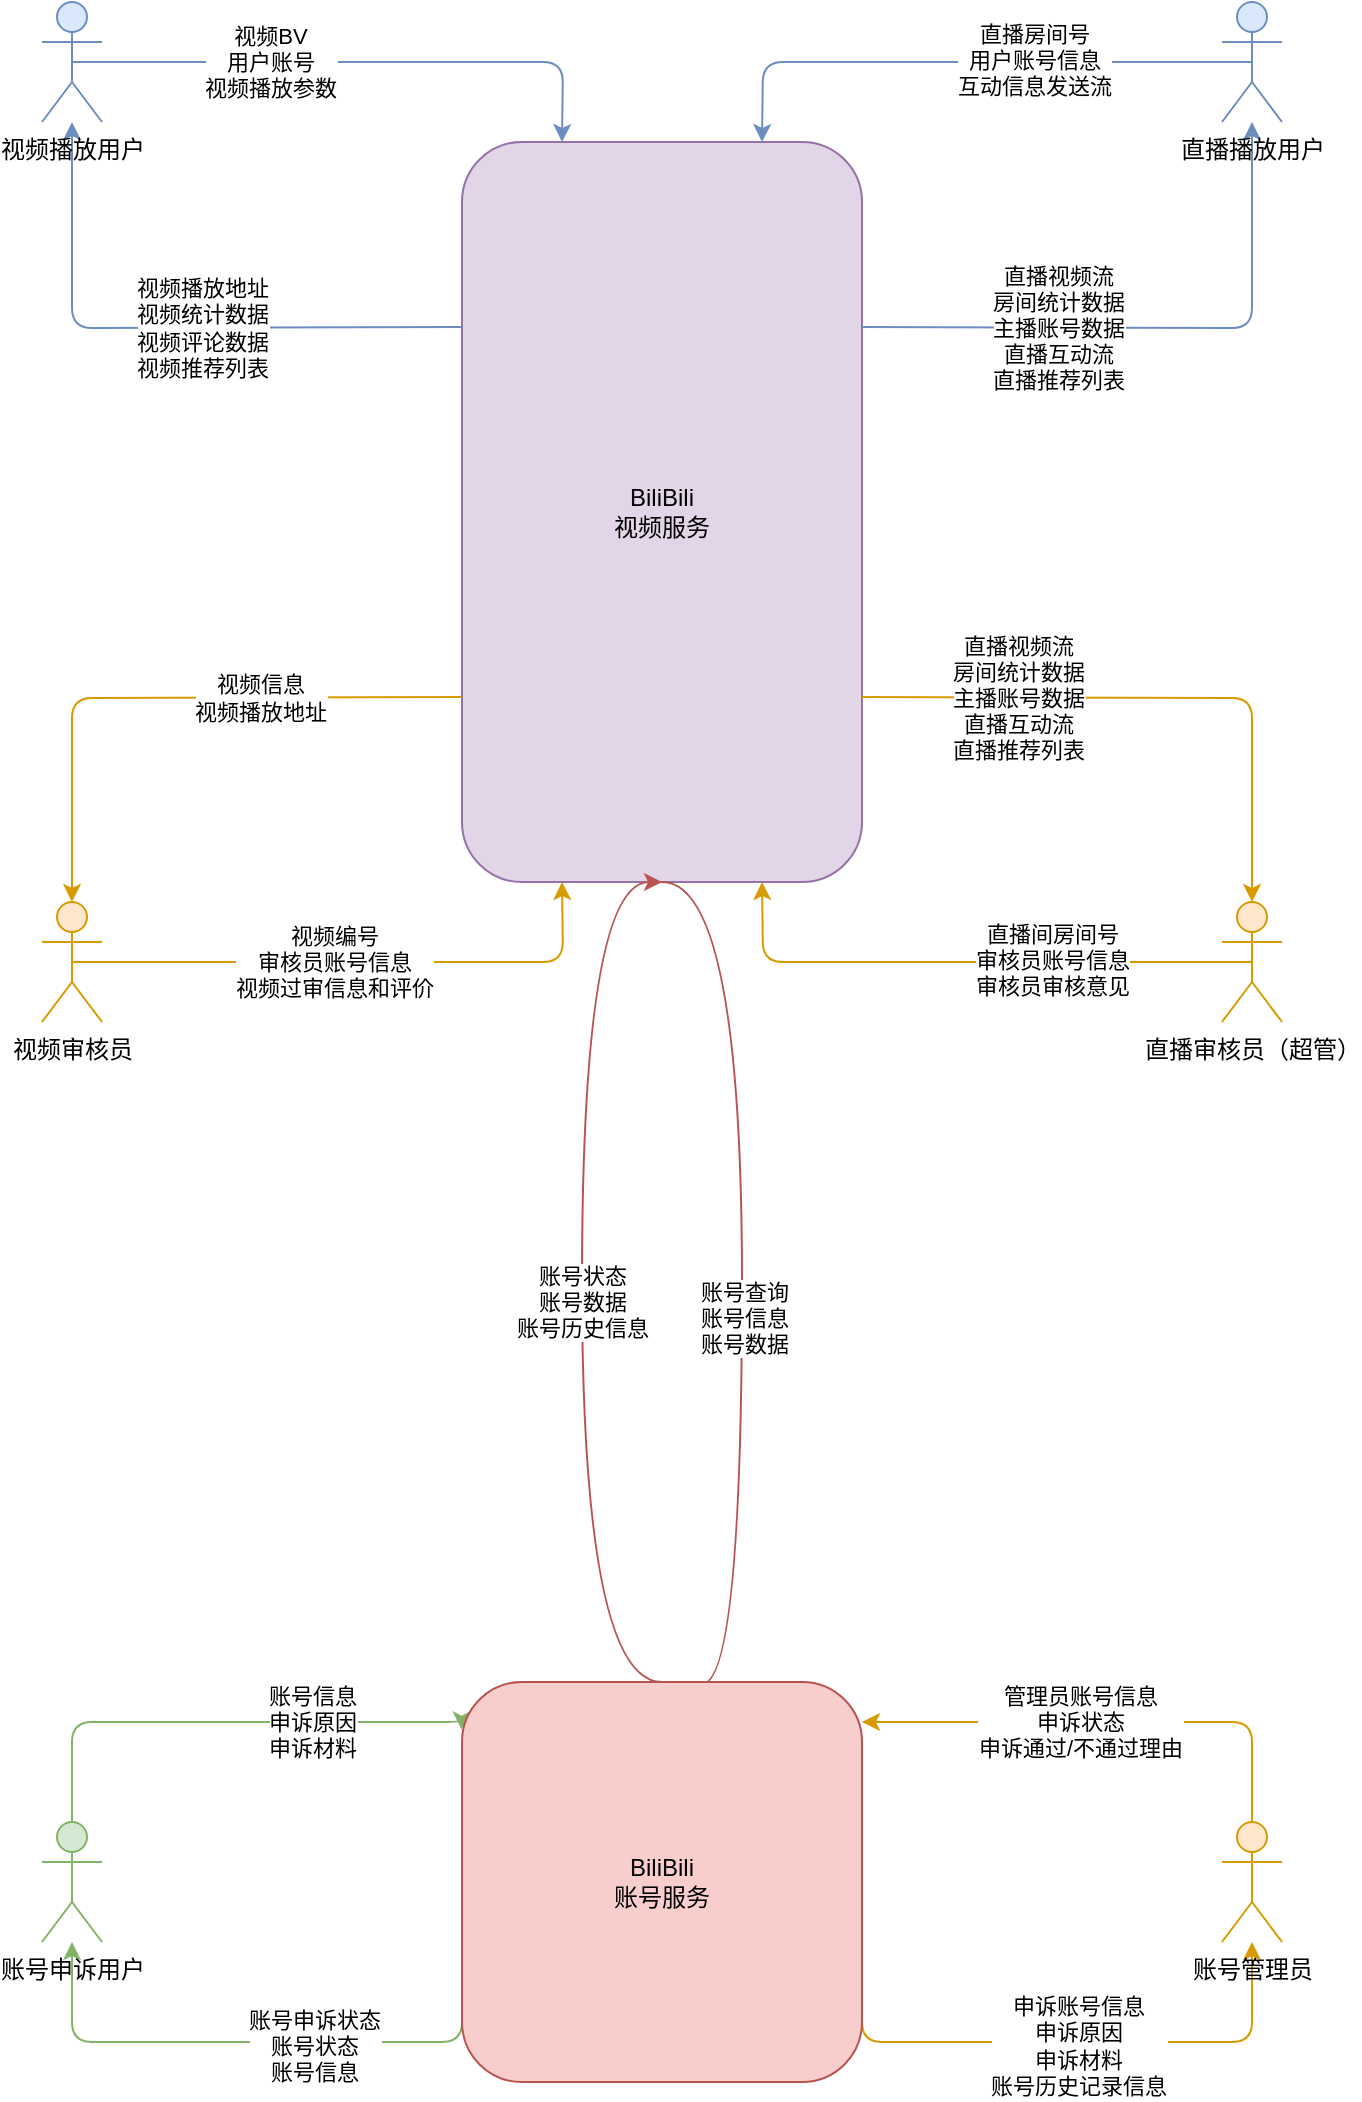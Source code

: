 <mxfile version="21.0.7" type="github">
  <diagram name="Page-1" id="c7558073-3199-34d8-9f00-42111426c3f3">
    <mxGraphModel dx="1116" dy="775" grid="1" gridSize="10" guides="1" tooltips="1" connect="1" arrows="1" fold="1" page="1" pageScale="1" pageWidth="826" pageHeight="1169" background="none" math="0" shadow="0">
      <root>
        <mxCell id="0" />
        <mxCell id="1" parent="0" />
        <mxCell id="E25kTCLpdvgFFOZKCK6b-1" value="BiliBili&lt;br&gt;视频服务" style="rounded=1;whiteSpace=wrap;html=1;fillColor=#e1d5e7;strokeColor=#9673a6;" vertex="1" parent="1">
          <mxGeometry x="320" y="90" width="200" height="370" as="geometry" />
        </mxCell>
        <mxCell id="JV1y3e_D9aL5zyxWiam7-99" style="edgeStyle=orthogonalEdgeStyle;orthogonalLoop=1;jettySize=auto;html=1;exitX=0;exitY=0.25;exitDx=0;exitDy=0;rounded=1;fillColor=#dae8fc;strokeColor=#6c8ebf;" parent="1" target="JV1y3e_D9aL5zyxWiam7-97" edge="1">
          <mxGeometry relative="1" as="geometry">
            <mxPoint x="320" y="182.5" as="sourcePoint" />
          </mxGeometry>
        </mxCell>
        <mxCell id="JV1y3e_D9aL5zyxWiam7-101" value="视频播放地址&lt;br&gt;视频统计数据&lt;br&gt;视频评论数据&lt;br&gt;视频推荐列表" style="edgeLabel;html=1;align=center;verticalAlign=middle;resizable=0;points=[];" parent="JV1y3e_D9aL5zyxWiam7-99" vertex="1" connectable="0">
          <mxGeometry x="0.091" relative="1" as="geometry">
            <mxPoint x="32" as="offset" />
          </mxGeometry>
        </mxCell>
        <mxCell id="JV1y3e_D9aL5zyxWiam7-105" style="edgeStyle=orthogonalEdgeStyle;orthogonalLoop=1;jettySize=auto;html=1;exitX=1;exitY=0.25;exitDx=0;exitDy=0;rounded=1;fillColor=#dae8fc;strokeColor=#6c8ebf;" parent="1" target="JV1y3e_D9aL5zyxWiam7-102" edge="1">
          <mxGeometry relative="1" as="geometry">
            <mxPoint x="520" y="182.5" as="sourcePoint" />
          </mxGeometry>
        </mxCell>
        <mxCell id="JV1y3e_D9aL5zyxWiam7-107" value="直播视频流&lt;br&gt;房间统计数据&lt;br&gt;主播账号数据&lt;br&gt;直播互动流&lt;br&gt;直播推荐列表" style="edgeLabel;html=1;align=center;verticalAlign=middle;resizable=0;points=[];" parent="JV1y3e_D9aL5zyxWiam7-105" vertex="1" connectable="0">
          <mxGeometry x="-0.342" relative="1" as="geometry">
            <mxPoint as="offset" />
          </mxGeometry>
        </mxCell>
        <mxCell id="JV1y3e_D9aL5zyxWiam7-113" style="edgeStyle=orthogonalEdgeStyle;orthogonalLoop=1;jettySize=auto;html=1;exitX=0;exitY=0.75;exitDx=0;exitDy=0;rounded=1;fillColor=#ffe6cc;strokeColor=#d79b00;" parent="1" target="JV1y3e_D9aL5zyxWiam7-108" edge="1">
          <mxGeometry relative="1" as="geometry">
            <mxPoint x="320" y="367.5" as="sourcePoint" />
          </mxGeometry>
        </mxCell>
        <mxCell id="JV1y3e_D9aL5zyxWiam7-115" value="视频信息&lt;br&gt;视频播放地址" style="edgeLabel;html=1;align=center;verticalAlign=middle;resizable=0;points=[];" parent="JV1y3e_D9aL5zyxWiam7-113" vertex="1" connectable="0">
          <mxGeometry x="-0.321" relative="1" as="geometry">
            <mxPoint as="offset" />
          </mxGeometry>
        </mxCell>
        <mxCell id="JV1y3e_D9aL5zyxWiam7-118" style="edgeStyle=orthogonalEdgeStyle;orthogonalLoop=1;jettySize=auto;html=1;exitX=1;exitY=0.75;exitDx=0;exitDy=0;rounded=1;fillColor=#ffe6cc;strokeColor=#d79b00;" parent="1" target="JV1y3e_D9aL5zyxWiam7-116" edge="1">
          <mxGeometry relative="1" as="geometry">
            <mxPoint x="520" y="367.5" as="sourcePoint" />
          </mxGeometry>
        </mxCell>
        <mxCell id="JV1y3e_D9aL5zyxWiam7-120" value="直播视频流&lt;br style=&quot;border-color: var(--border-color);&quot;&gt;房间统计数据&lt;br style=&quot;border-color: var(--border-color);&quot;&gt;主播账号数据&lt;br style=&quot;border-color: var(--border-color);&quot;&gt;直播互动流&lt;br style=&quot;border-color: var(--border-color);&quot;&gt;直播推荐列表" style="edgeLabel;html=1;align=center;verticalAlign=middle;resizable=0;points=[];" parent="JV1y3e_D9aL5zyxWiam7-118" vertex="1" connectable="0">
          <mxGeometry x="-0.479" relative="1" as="geometry">
            <mxPoint as="offset" />
          </mxGeometry>
        </mxCell>
        <mxCell id="JV1y3e_D9aL5zyxWiam7-141" style="edgeStyle=orthogonalEdgeStyle;orthogonalLoop=1;jettySize=auto;html=1;exitX=0.5;exitY=1;exitDx=0;exitDy=0;entryX=0.5;entryY=0;entryDx=0;entryDy=0;curved=1;fillColor=#f8cecc;strokeColor=#b85450;" parent="1" edge="1">
          <mxGeometry relative="1" as="geometry">
            <Array as="points">
              <mxPoint x="460" y="460" />
              <mxPoint x="460" y="861" />
            </Array>
            <mxPoint x="420" y="460" as="sourcePoint" />
            <mxPoint x="420" y="860" as="targetPoint" />
          </mxGeometry>
        </mxCell>
        <mxCell id="JV1y3e_D9aL5zyxWiam7-145" value="账号查询&lt;br&gt;账号信息&lt;br&gt;账号数据" style="edgeLabel;html=1;align=center;verticalAlign=middle;resizable=0;points=[];" parent="JV1y3e_D9aL5zyxWiam7-141" vertex="1" connectable="0">
          <mxGeometry x="0.122" y="1" relative="1" as="geometry">
            <mxPoint y="-13" as="offset" />
          </mxGeometry>
        </mxCell>
        <mxCell id="JV1y3e_D9aL5zyxWiam7-98" style="edgeStyle=orthogonalEdgeStyle;orthogonalLoop=1;jettySize=auto;html=1;exitX=0.5;exitY=0.5;exitDx=0;exitDy=0;exitPerimeter=0;entryX=0.25;entryY=0;entryDx=0;entryDy=0;rounded=1;fillColor=#dae8fc;strokeColor=#6c8ebf;" parent="1" source="JV1y3e_D9aL5zyxWiam7-97" edge="1">
          <mxGeometry relative="1" as="geometry">
            <mxPoint x="370" y="90" as="targetPoint" />
          </mxGeometry>
        </mxCell>
        <mxCell id="JV1y3e_D9aL5zyxWiam7-100" value="视频BV&lt;br&gt;用户账号&lt;br&gt;视频播放参数" style="edgeLabel;html=1;align=center;verticalAlign=middle;resizable=0;points=[];" parent="JV1y3e_D9aL5zyxWiam7-98" vertex="1" connectable="0">
          <mxGeometry x="-0.308" relative="1" as="geometry">
            <mxPoint as="offset" />
          </mxGeometry>
        </mxCell>
        <mxCell id="JV1y3e_D9aL5zyxWiam7-97" value="视频播放用户" style="shape=umlActor;verticalLabelPosition=bottom;verticalAlign=top;html=1;outlineConnect=0;fillColor=#dae8fc;strokeColor=#6c8ebf;" parent="1" vertex="1">
          <mxGeometry x="110" y="20" width="30" height="60" as="geometry" />
        </mxCell>
        <mxCell id="JV1y3e_D9aL5zyxWiam7-104" style="edgeStyle=orthogonalEdgeStyle;orthogonalLoop=1;jettySize=auto;html=1;exitX=0.5;exitY=0.5;exitDx=0;exitDy=0;exitPerimeter=0;entryX=0.75;entryY=0;entryDx=0;entryDy=0;rounded=1;fillColor=#dae8fc;strokeColor=#6c8ebf;" parent="1" source="JV1y3e_D9aL5zyxWiam7-102" edge="1">
          <mxGeometry relative="1" as="geometry">
            <mxPoint x="470" y="90" as="targetPoint" />
          </mxGeometry>
        </mxCell>
        <mxCell id="JV1y3e_D9aL5zyxWiam7-106" value="直播房间号&lt;br&gt;用户账号信息&lt;br&gt;互动信息发送流" style="edgeLabel;html=1;align=center;verticalAlign=middle;resizable=0;points=[];" parent="JV1y3e_D9aL5zyxWiam7-104" vertex="1" connectable="0">
          <mxGeometry x="-0.233" y="-1" relative="1" as="geometry">
            <mxPoint as="offset" />
          </mxGeometry>
        </mxCell>
        <mxCell id="JV1y3e_D9aL5zyxWiam7-102" value="直播播放用户" style="shape=umlActor;verticalLabelPosition=bottom;verticalAlign=top;html=1;outlineConnect=0;fillColor=#dae8fc;strokeColor=#6c8ebf;" parent="1" vertex="1">
          <mxGeometry x="700" y="20" width="30" height="60" as="geometry" />
        </mxCell>
        <mxCell id="JV1y3e_D9aL5zyxWiam7-121" style="edgeStyle=orthogonalEdgeStyle;orthogonalLoop=1;jettySize=auto;html=1;exitX=0.5;exitY=0.5;exitDx=0;exitDy=0;exitPerimeter=0;entryX=0.25;entryY=1;entryDx=0;entryDy=0;rounded=1;fillColor=#ffe6cc;strokeColor=#d79b00;" parent="1" source="JV1y3e_D9aL5zyxWiam7-108" edge="1">
          <mxGeometry relative="1" as="geometry">
            <mxPoint x="370" y="460" as="targetPoint" />
          </mxGeometry>
        </mxCell>
        <mxCell id="JV1y3e_D9aL5zyxWiam7-122" value="视频编号&lt;br style=&quot;border-color: var(--border-color);&quot;&gt;审核员账号信息&lt;br style=&quot;border-color: var(--border-color);&quot;&gt;视频过审信息和评价" style="edgeLabel;html=1;align=center;verticalAlign=middle;resizable=0;points=[];" parent="JV1y3e_D9aL5zyxWiam7-121" vertex="1" connectable="0">
          <mxGeometry x="-0.081" relative="1" as="geometry">
            <mxPoint as="offset" />
          </mxGeometry>
        </mxCell>
        <mxCell id="JV1y3e_D9aL5zyxWiam7-108" value="视频审核员" style="shape=umlActor;verticalLabelPosition=bottom;verticalAlign=top;html=1;outlineConnect=0;fillColor=#ffe6cc;strokeColor=#d79b00;" parent="1" vertex="1">
          <mxGeometry x="110" y="470" width="30" height="60" as="geometry" />
        </mxCell>
        <mxCell id="JV1y3e_D9aL5zyxWiam7-117" style="edgeStyle=orthogonalEdgeStyle;orthogonalLoop=1;jettySize=auto;html=1;exitX=0.5;exitY=0.5;exitDx=0;exitDy=0;exitPerimeter=0;entryX=0.75;entryY=1;entryDx=0;entryDy=0;rounded=1;fillColor=#ffe6cc;strokeColor=#d79b00;" parent="1" source="JV1y3e_D9aL5zyxWiam7-116" edge="1">
          <mxGeometry relative="1" as="geometry">
            <mxPoint x="470" y="460" as="targetPoint" />
          </mxGeometry>
        </mxCell>
        <mxCell id="JV1y3e_D9aL5zyxWiam7-119" value="直播间房间号&lt;br&gt;审核员账号信息&lt;br&gt;审核员审核意见" style="edgeLabel;html=1;align=center;verticalAlign=middle;resizable=0;points=[];" parent="JV1y3e_D9aL5zyxWiam7-117" vertex="1" connectable="0">
          <mxGeometry x="-0.292" y="-1" relative="1" as="geometry">
            <mxPoint as="offset" />
          </mxGeometry>
        </mxCell>
        <mxCell id="JV1y3e_D9aL5zyxWiam7-116" value="直播审核员（超管）" style="shape=umlActor;verticalLabelPosition=bottom;verticalAlign=top;html=1;outlineConnect=0;fillColor=#ffe6cc;strokeColor=#d79b00;" parent="1" vertex="1">
          <mxGeometry x="700" y="470" width="30" height="60" as="geometry" />
        </mxCell>
        <mxCell id="JV1y3e_D9aL5zyxWiam7-130" style="edgeStyle=orthogonalEdgeStyle;rounded=1;orthogonalLoop=1;jettySize=auto;html=1;exitX=0;exitY=0.75;exitDx=0;exitDy=0;fillColor=#d5e8d4;strokeColor=#82b366;" parent="1" target="JV1y3e_D9aL5zyxWiam7-128" edge="1">
          <mxGeometry relative="1" as="geometry">
            <Array as="points">
              <mxPoint x="320" y="1040" />
              <mxPoint x="125" y="1040" />
            </Array>
            <mxPoint x="320" y="1010" as="sourcePoint" />
          </mxGeometry>
        </mxCell>
        <mxCell id="JV1y3e_D9aL5zyxWiam7-133" value="账号申诉状态&lt;br&gt;账号状态&lt;br&gt;账号信息" style="edgeLabel;html=1;align=center;verticalAlign=middle;resizable=0;points=[];" parent="JV1y3e_D9aL5zyxWiam7-130" vertex="1" connectable="0">
          <mxGeometry x="-0.24" y="2" relative="1" as="geometry">
            <mxPoint as="offset" />
          </mxGeometry>
        </mxCell>
        <mxCell id="JV1y3e_D9aL5zyxWiam7-137" style="edgeStyle=orthogonalEdgeStyle;rounded=1;orthogonalLoop=1;jettySize=auto;html=1;exitX=1;exitY=0.75;exitDx=0;exitDy=0;fillColor=#ffe6cc;strokeColor=#d79b00;" parent="1" target="JV1y3e_D9aL5zyxWiam7-134" edge="1">
          <mxGeometry relative="1" as="geometry">
            <Array as="points">
              <mxPoint x="520" y="1040" />
              <mxPoint x="715" y="1040" />
            </Array>
            <mxPoint x="520" y="1010" as="sourcePoint" />
          </mxGeometry>
        </mxCell>
        <mxCell id="JV1y3e_D9aL5zyxWiam7-139" value="申诉账号信息&lt;br&gt;申诉原因&lt;br&gt;申诉材料&lt;br&gt;账号历史记录信息" style="edgeLabel;html=1;align=center;verticalAlign=middle;resizable=0;points=[];" parent="JV1y3e_D9aL5zyxWiam7-137" vertex="1" connectable="0">
          <mxGeometry x="0.001" y="-2" relative="1" as="geometry">
            <mxPoint as="offset" />
          </mxGeometry>
        </mxCell>
        <mxCell id="JV1y3e_D9aL5zyxWiam7-144" style="edgeStyle=orthogonalEdgeStyle;orthogonalLoop=1;jettySize=auto;html=1;exitX=0.5;exitY=0;exitDx=0;exitDy=0;entryX=0.5;entryY=1;entryDx=0;entryDy=0;curved=1;fillColor=#f8cecc;strokeColor=#b85450;" parent="1" edge="1">
          <mxGeometry relative="1" as="geometry">
            <Array as="points">
              <mxPoint x="380" y="860" />
              <mxPoint x="380" y="460" />
            </Array>
            <mxPoint x="420" y="860" as="sourcePoint" />
            <mxPoint x="420" y="460" as="targetPoint" />
          </mxGeometry>
        </mxCell>
        <mxCell id="JV1y3e_D9aL5zyxWiam7-146" value="账号状态&lt;br&gt;账号数据&lt;br&gt;账号历史信息" style="edgeLabel;html=1;align=center;verticalAlign=middle;resizable=0;points=[];" parent="JV1y3e_D9aL5zyxWiam7-144" vertex="1" connectable="0">
          <mxGeometry x="-0.063" relative="1" as="geometry">
            <mxPoint y="-5" as="offset" />
          </mxGeometry>
        </mxCell>
        <mxCell id="JV1y3e_D9aL5zyxWiam7-131" style="edgeStyle=orthogonalEdgeStyle;rounded=1;orthogonalLoop=1;jettySize=auto;html=1;exitX=0.5;exitY=0.5;exitDx=0;exitDy=0;exitPerimeter=0;entryX=-0.001;entryY=0.119;entryDx=0;entryDy=0;entryPerimeter=0;fillColor=#d5e8d4;strokeColor=#82b366;" parent="1" source="JV1y3e_D9aL5zyxWiam7-128" edge="1">
          <mxGeometry relative="1" as="geometry">
            <Array as="points">
              <mxPoint x="125" y="880" />
              <mxPoint x="320" y="880" />
            </Array>
            <mxPoint x="319.8" y="883.8" as="targetPoint" />
          </mxGeometry>
        </mxCell>
        <mxCell id="JV1y3e_D9aL5zyxWiam7-132" value="账号信息&lt;br&gt;申诉原因&lt;br&gt;申诉材料" style="edgeLabel;html=1;align=center;verticalAlign=middle;resizable=0;points=[];" parent="JV1y3e_D9aL5zyxWiam7-131" vertex="1" connectable="0">
          <mxGeometry x="0.437" relative="1" as="geometry">
            <mxPoint as="offset" />
          </mxGeometry>
        </mxCell>
        <mxCell id="JV1y3e_D9aL5zyxWiam7-128" value="账号申诉用户" style="shape=umlActor;verticalLabelPosition=bottom;verticalAlign=top;html=1;outlineConnect=0;fillColor=#d5e8d4;strokeColor=#82b366;" parent="1" vertex="1">
          <mxGeometry x="110" y="930" width="30" height="60" as="geometry" />
        </mxCell>
        <mxCell id="JV1y3e_D9aL5zyxWiam7-138" style="edgeStyle=orthogonalEdgeStyle;rounded=1;orthogonalLoop=1;jettySize=auto;html=1;exitX=0.5;exitY=0;exitDx=0;exitDy=0;exitPerimeter=0;fillColor=#ffe6cc;strokeColor=#d79b00;" parent="1" source="JV1y3e_D9aL5zyxWiam7-134" edge="1">
          <mxGeometry relative="1" as="geometry">
            <mxPoint x="520" y="880" as="targetPoint" />
            <Array as="points">
              <mxPoint x="676" y="880" />
              <mxPoint x="520" y="880" />
            </Array>
          </mxGeometry>
        </mxCell>
        <mxCell id="JV1y3e_D9aL5zyxWiam7-140" value="管理员账号信息&lt;br&gt;申诉状态&lt;br&gt;申诉通过/不通过理由" style="edgeLabel;html=1;align=center;verticalAlign=middle;resizable=0;points=[];" parent="JV1y3e_D9aL5zyxWiam7-138" vertex="1" connectable="0">
          <mxGeometry x="0.112" relative="1" as="geometry">
            <mxPoint as="offset" />
          </mxGeometry>
        </mxCell>
        <mxCell id="JV1y3e_D9aL5zyxWiam7-134" value="账号管理员" style="shape=umlActor;verticalLabelPosition=bottom;verticalAlign=top;html=1;outlineConnect=0;fillColor=#ffe6cc;strokeColor=#d79b00;" parent="1" vertex="1">
          <mxGeometry x="700" y="930" width="30" height="60" as="geometry" />
        </mxCell>
        <mxCell id="E25kTCLpdvgFFOZKCK6b-2" value="BiliBili&lt;br&gt;账号服务" style="rounded=1;whiteSpace=wrap;html=1;fillColor=#f8cecc;strokeColor=#b85450;" vertex="1" parent="1">
          <mxGeometry x="320" y="860" width="200" height="200" as="geometry" />
        </mxCell>
      </root>
    </mxGraphModel>
  </diagram>
</mxfile>
